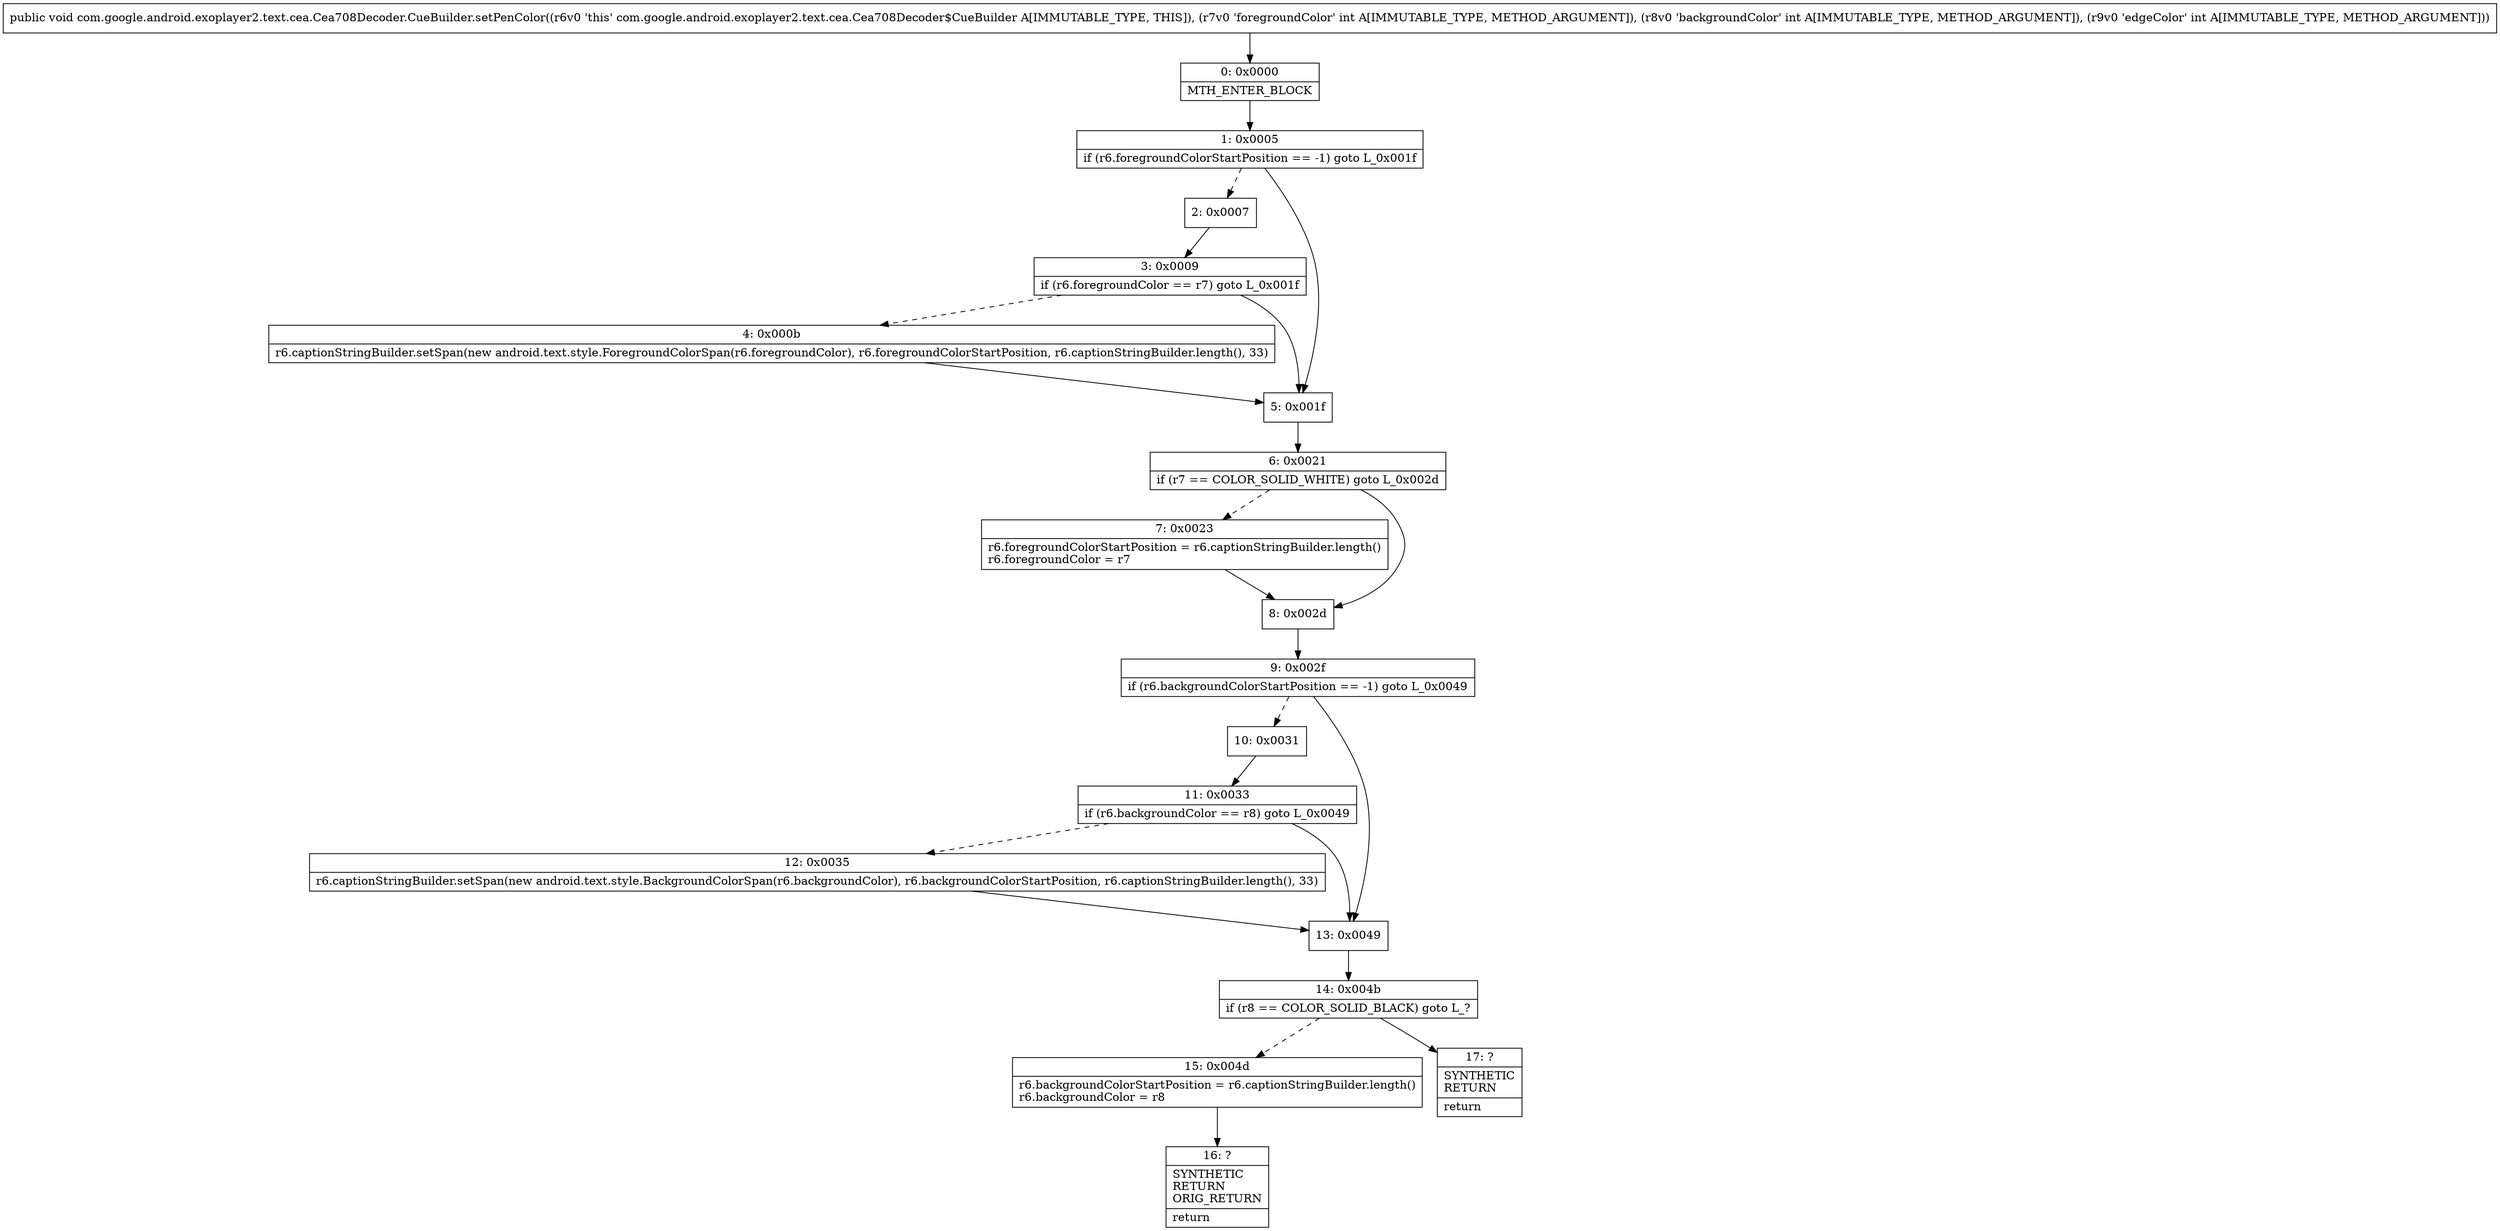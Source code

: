 digraph "CFG forcom.google.android.exoplayer2.text.cea.Cea708Decoder.CueBuilder.setPenColor(III)V" {
Node_0 [shape=record,label="{0\:\ 0x0000|MTH_ENTER_BLOCK\l}"];
Node_1 [shape=record,label="{1\:\ 0x0005|if (r6.foregroundColorStartPosition == \-1) goto L_0x001f\l}"];
Node_2 [shape=record,label="{2\:\ 0x0007}"];
Node_3 [shape=record,label="{3\:\ 0x0009|if (r6.foregroundColor == r7) goto L_0x001f\l}"];
Node_4 [shape=record,label="{4\:\ 0x000b|r6.captionStringBuilder.setSpan(new android.text.style.ForegroundColorSpan(r6.foregroundColor), r6.foregroundColorStartPosition, r6.captionStringBuilder.length(), 33)\l}"];
Node_5 [shape=record,label="{5\:\ 0x001f}"];
Node_6 [shape=record,label="{6\:\ 0x0021|if (r7 == COLOR_SOLID_WHITE) goto L_0x002d\l}"];
Node_7 [shape=record,label="{7\:\ 0x0023|r6.foregroundColorStartPosition = r6.captionStringBuilder.length()\lr6.foregroundColor = r7\l}"];
Node_8 [shape=record,label="{8\:\ 0x002d}"];
Node_9 [shape=record,label="{9\:\ 0x002f|if (r6.backgroundColorStartPosition == \-1) goto L_0x0049\l}"];
Node_10 [shape=record,label="{10\:\ 0x0031}"];
Node_11 [shape=record,label="{11\:\ 0x0033|if (r6.backgroundColor == r8) goto L_0x0049\l}"];
Node_12 [shape=record,label="{12\:\ 0x0035|r6.captionStringBuilder.setSpan(new android.text.style.BackgroundColorSpan(r6.backgroundColor), r6.backgroundColorStartPosition, r6.captionStringBuilder.length(), 33)\l}"];
Node_13 [shape=record,label="{13\:\ 0x0049}"];
Node_14 [shape=record,label="{14\:\ 0x004b|if (r8 == COLOR_SOLID_BLACK) goto L_?\l}"];
Node_15 [shape=record,label="{15\:\ 0x004d|r6.backgroundColorStartPosition = r6.captionStringBuilder.length()\lr6.backgroundColor = r8\l}"];
Node_16 [shape=record,label="{16\:\ ?|SYNTHETIC\lRETURN\lORIG_RETURN\l|return\l}"];
Node_17 [shape=record,label="{17\:\ ?|SYNTHETIC\lRETURN\l|return\l}"];
MethodNode[shape=record,label="{public void com.google.android.exoplayer2.text.cea.Cea708Decoder.CueBuilder.setPenColor((r6v0 'this' com.google.android.exoplayer2.text.cea.Cea708Decoder$CueBuilder A[IMMUTABLE_TYPE, THIS]), (r7v0 'foregroundColor' int A[IMMUTABLE_TYPE, METHOD_ARGUMENT]), (r8v0 'backgroundColor' int A[IMMUTABLE_TYPE, METHOD_ARGUMENT]), (r9v0 'edgeColor' int A[IMMUTABLE_TYPE, METHOD_ARGUMENT])) }"];
MethodNode -> Node_0;
Node_0 -> Node_1;
Node_1 -> Node_2[style=dashed];
Node_1 -> Node_5;
Node_2 -> Node_3;
Node_3 -> Node_4[style=dashed];
Node_3 -> Node_5;
Node_4 -> Node_5;
Node_5 -> Node_6;
Node_6 -> Node_7[style=dashed];
Node_6 -> Node_8;
Node_7 -> Node_8;
Node_8 -> Node_9;
Node_9 -> Node_10[style=dashed];
Node_9 -> Node_13;
Node_10 -> Node_11;
Node_11 -> Node_12[style=dashed];
Node_11 -> Node_13;
Node_12 -> Node_13;
Node_13 -> Node_14;
Node_14 -> Node_15[style=dashed];
Node_14 -> Node_17;
Node_15 -> Node_16;
}

